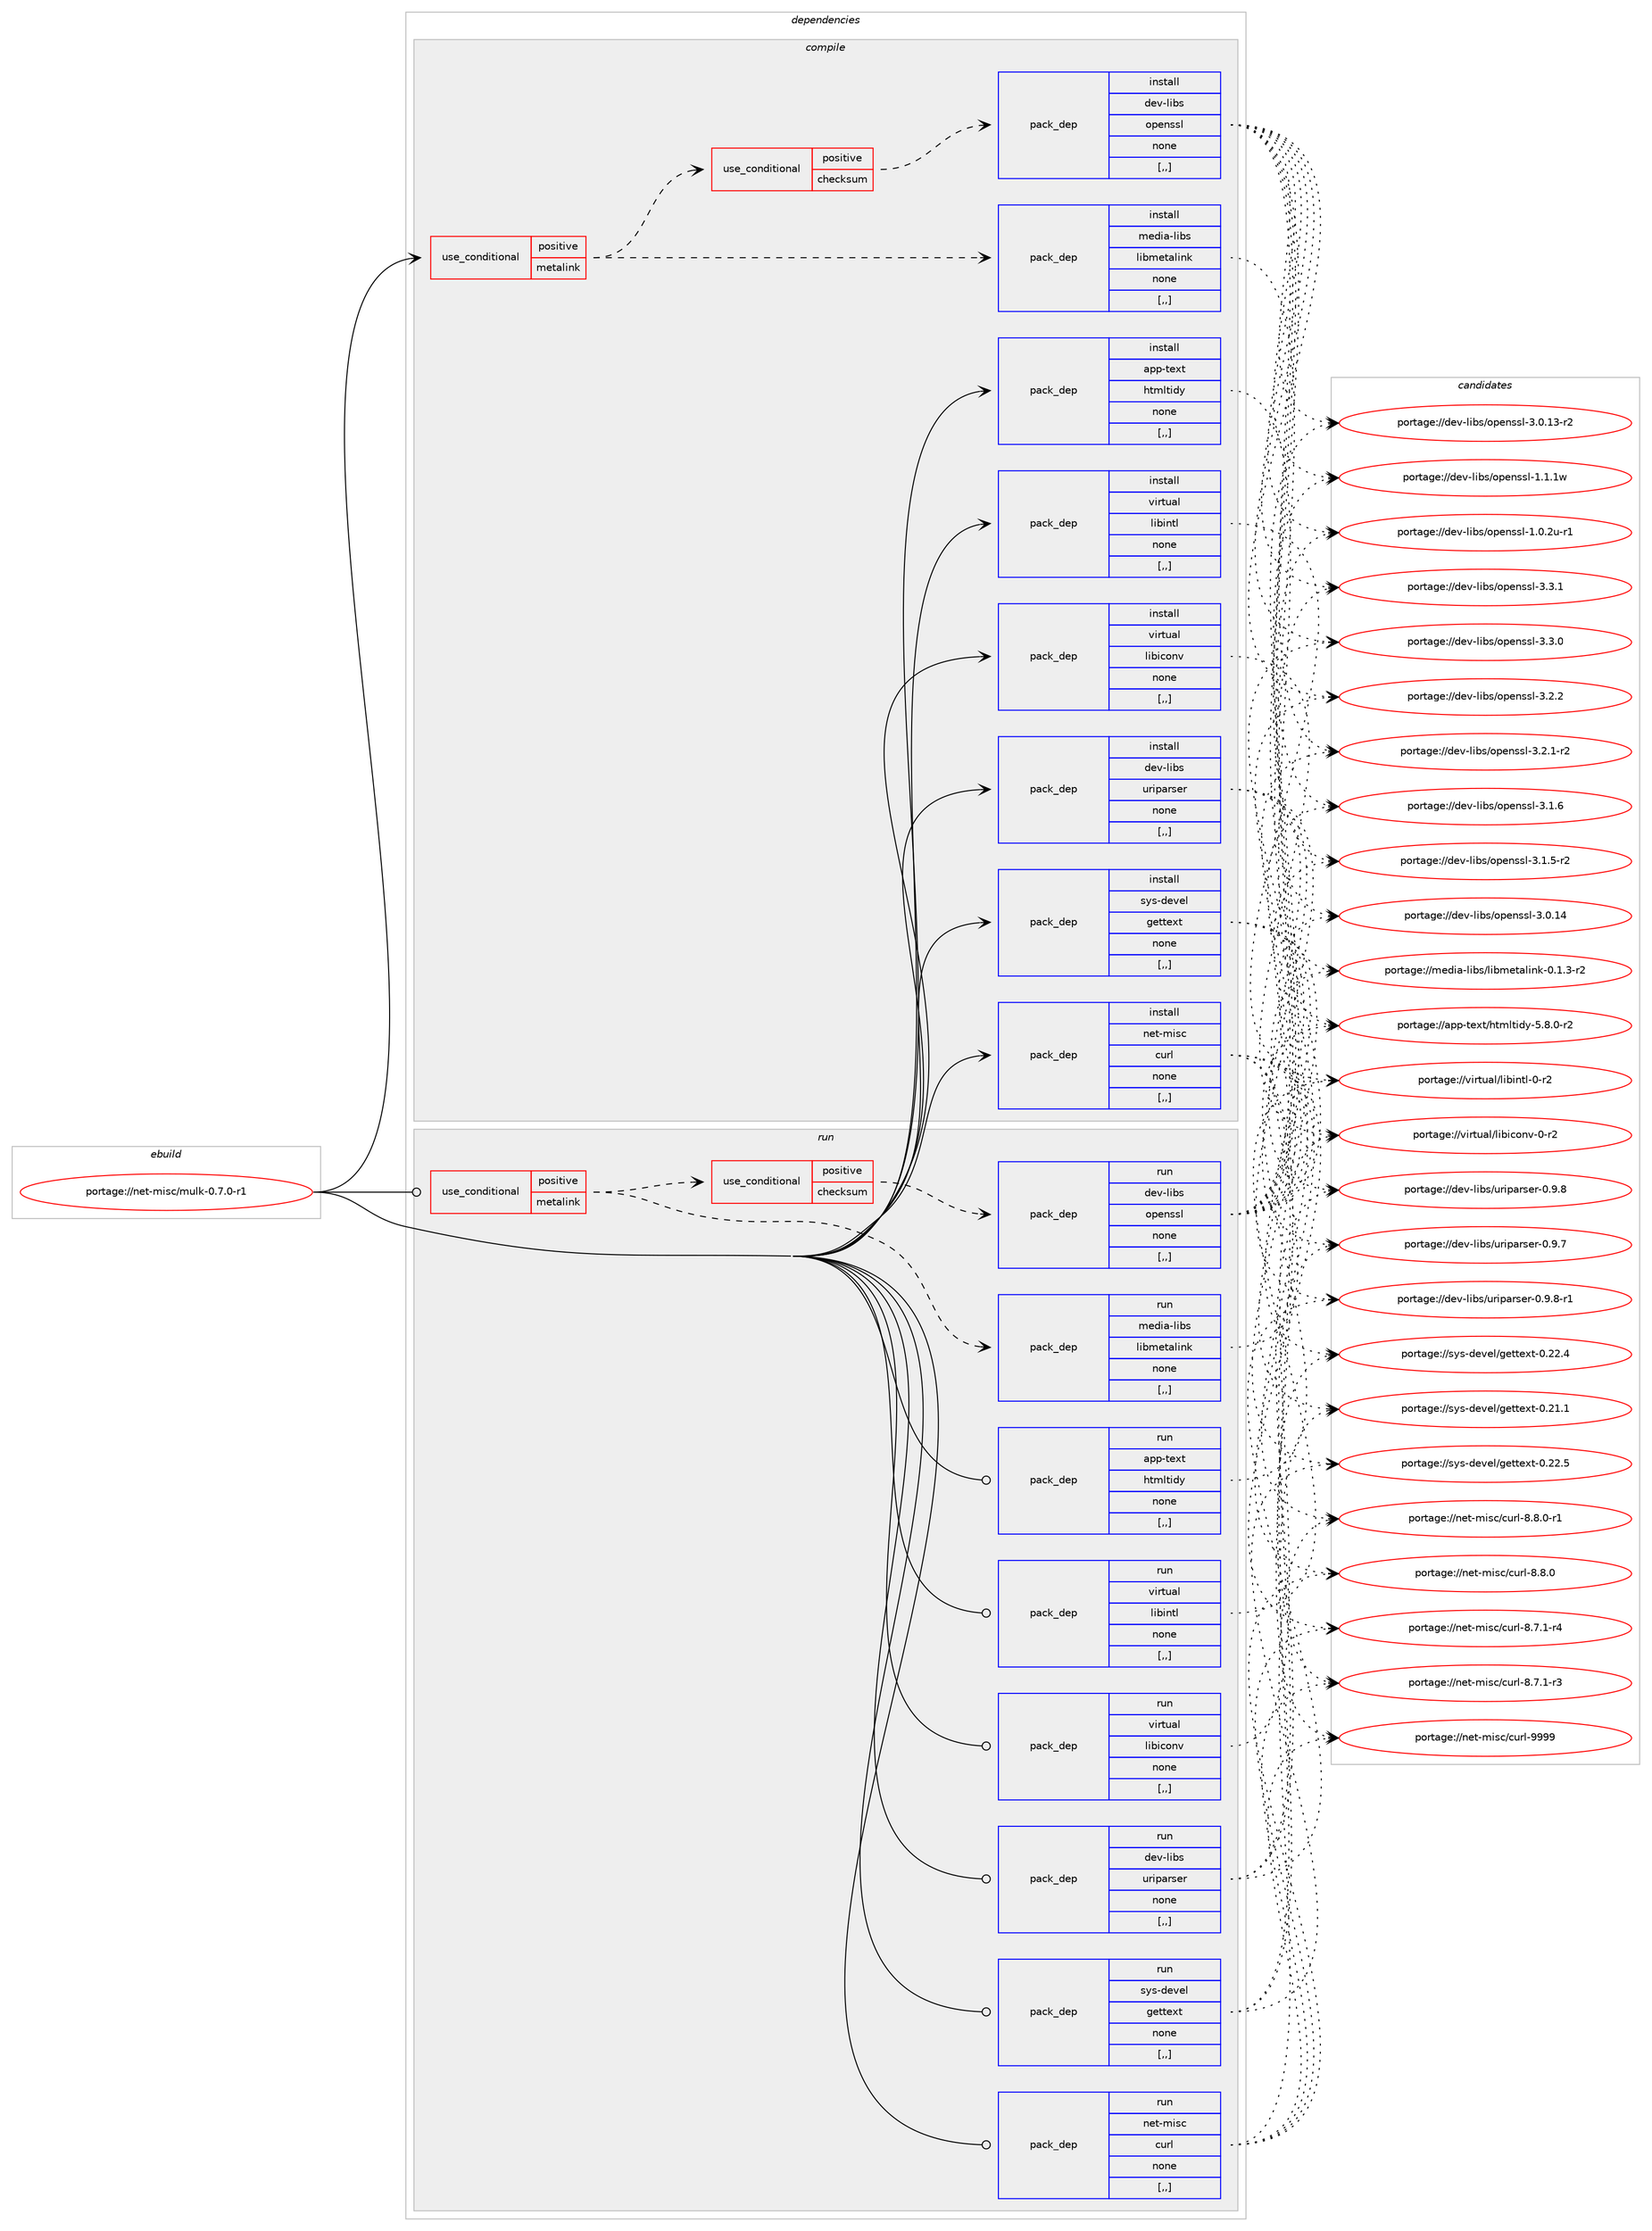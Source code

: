 digraph prolog {

# *************
# Graph options
# *************

newrank=true;
concentrate=true;
compound=true;
graph [rankdir=LR,fontname=Helvetica,fontsize=10,ranksep=1.5];#, ranksep=2.5, nodesep=0.2];
edge  [arrowhead=vee];
node  [fontname=Helvetica,fontsize=10];

# **********
# The ebuild
# **********

subgraph cluster_leftcol {
color=gray;
rank=same;
label=<<i>ebuild</i>>;
id [label="portage://net-misc/mulk-0.7.0-r1", color=red, width=4, href="../net-misc/mulk-0.7.0-r1.svg"];
}

# ****************
# The dependencies
# ****************

subgraph cluster_midcol {
color=gray;
label=<<i>dependencies</i>>;
subgraph cluster_compile {
fillcolor="#eeeeee";
style=filled;
label=<<i>compile</i>>;
subgraph cond97511 {
dependency369962 [label=<<TABLE BORDER="0" CELLBORDER="1" CELLSPACING="0" CELLPADDING="4"><TR><TD ROWSPAN="3" CELLPADDING="10">use_conditional</TD></TR><TR><TD>positive</TD></TR><TR><TD>metalink</TD></TR></TABLE>>, shape=none, color=red];
subgraph pack269780 {
dependency369963 [label=<<TABLE BORDER="0" CELLBORDER="1" CELLSPACING="0" CELLPADDING="4" WIDTH="220"><TR><TD ROWSPAN="6" CELLPADDING="30">pack_dep</TD></TR><TR><TD WIDTH="110">install</TD></TR><TR><TD>media-libs</TD></TR><TR><TD>libmetalink</TD></TR><TR><TD>none</TD></TR><TR><TD>[,,]</TD></TR></TABLE>>, shape=none, color=blue];
}
dependency369962:e -> dependency369963:w [weight=20,style="dashed",arrowhead="vee"];
subgraph cond97512 {
dependency369964 [label=<<TABLE BORDER="0" CELLBORDER="1" CELLSPACING="0" CELLPADDING="4"><TR><TD ROWSPAN="3" CELLPADDING="10">use_conditional</TD></TR><TR><TD>positive</TD></TR><TR><TD>checksum</TD></TR></TABLE>>, shape=none, color=red];
subgraph pack269781 {
dependency369965 [label=<<TABLE BORDER="0" CELLBORDER="1" CELLSPACING="0" CELLPADDING="4" WIDTH="220"><TR><TD ROWSPAN="6" CELLPADDING="30">pack_dep</TD></TR><TR><TD WIDTH="110">install</TD></TR><TR><TD>dev-libs</TD></TR><TR><TD>openssl</TD></TR><TR><TD>none</TD></TR><TR><TD>[,,]</TD></TR></TABLE>>, shape=none, color=blue];
}
dependency369964:e -> dependency369965:w [weight=20,style="dashed",arrowhead="vee"];
}
dependency369962:e -> dependency369964:w [weight=20,style="dashed",arrowhead="vee"];
}
id:e -> dependency369962:w [weight=20,style="solid",arrowhead="vee"];
subgraph pack269782 {
dependency369966 [label=<<TABLE BORDER="0" CELLBORDER="1" CELLSPACING="0" CELLPADDING="4" WIDTH="220"><TR><TD ROWSPAN="6" CELLPADDING="30">pack_dep</TD></TR><TR><TD WIDTH="110">install</TD></TR><TR><TD>app-text</TD></TR><TR><TD>htmltidy</TD></TR><TR><TD>none</TD></TR><TR><TD>[,,]</TD></TR></TABLE>>, shape=none, color=blue];
}
id:e -> dependency369966:w [weight=20,style="solid",arrowhead="vee"];
subgraph pack269783 {
dependency369967 [label=<<TABLE BORDER="0" CELLBORDER="1" CELLSPACING="0" CELLPADDING="4" WIDTH="220"><TR><TD ROWSPAN="6" CELLPADDING="30">pack_dep</TD></TR><TR><TD WIDTH="110">install</TD></TR><TR><TD>dev-libs</TD></TR><TR><TD>uriparser</TD></TR><TR><TD>none</TD></TR><TR><TD>[,,]</TD></TR></TABLE>>, shape=none, color=blue];
}
id:e -> dependency369967:w [weight=20,style="solid",arrowhead="vee"];
subgraph pack269784 {
dependency369968 [label=<<TABLE BORDER="0" CELLBORDER="1" CELLSPACING="0" CELLPADDING="4" WIDTH="220"><TR><TD ROWSPAN="6" CELLPADDING="30">pack_dep</TD></TR><TR><TD WIDTH="110">install</TD></TR><TR><TD>net-misc</TD></TR><TR><TD>curl</TD></TR><TR><TD>none</TD></TR><TR><TD>[,,]</TD></TR></TABLE>>, shape=none, color=blue];
}
id:e -> dependency369968:w [weight=20,style="solid",arrowhead="vee"];
subgraph pack269785 {
dependency369969 [label=<<TABLE BORDER="0" CELLBORDER="1" CELLSPACING="0" CELLPADDING="4" WIDTH="220"><TR><TD ROWSPAN="6" CELLPADDING="30">pack_dep</TD></TR><TR><TD WIDTH="110">install</TD></TR><TR><TD>sys-devel</TD></TR><TR><TD>gettext</TD></TR><TR><TD>none</TD></TR><TR><TD>[,,]</TD></TR></TABLE>>, shape=none, color=blue];
}
id:e -> dependency369969:w [weight=20,style="solid",arrowhead="vee"];
subgraph pack269786 {
dependency369970 [label=<<TABLE BORDER="0" CELLBORDER="1" CELLSPACING="0" CELLPADDING="4" WIDTH="220"><TR><TD ROWSPAN="6" CELLPADDING="30">pack_dep</TD></TR><TR><TD WIDTH="110">install</TD></TR><TR><TD>virtual</TD></TR><TR><TD>libiconv</TD></TR><TR><TD>none</TD></TR><TR><TD>[,,]</TD></TR></TABLE>>, shape=none, color=blue];
}
id:e -> dependency369970:w [weight=20,style="solid",arrowhead="vee"];
subgraph pack269787 {
dependency369971 [label=<<TABLE BORDER="0" CELLBORDER="1" CELLSPACING="0" CELLPADDING="4" WIDTH="220"><TR><TD ROWSPAN="6" CELLPADDING="30">pack_dep</TD></TR><TR><TD WIDTH="110">install</TD></TR><TR><TD>virtual</TD></TR><TR><TD>libintl</TD></TR><TR><TD>none</TD></TR><TR><TD>[,,]</TD></TR></TABLE>>, shape=none, color=blue];
}
id:e -> dependency369971:w [weight=20,style="solid",arrowhead="vee"];
}
subgraph cluster_compileandrun {
fillcolor="#eeeeee";
style=filled;
label=<<i>compile and run</i>>;
}
subgraph cluster_run {
fillcolor="#eeeeee";
style=filled;
label=<<i>run</i>>;
subgraph cond97513 {
dependency369972 [label=<<TABLE BORDER="0" CELLBORDER="1" CELLSPACING="0" CELLPADDING="4"><TR><TD ROWSPAN="3" CELLPADDING="10">use_conditional</TD></TR><TR><TD>positive</TD></TR><TR><TD>metalink</TD></TR></TABLE>>, shape=none, color=red];
subgraph pack269788 {
dependency369973 [label=<<TABLE BORDER="0" CELLBORDER="1" CELLSPACING="0" CELLPADDING="4" WIDTH="220"><TR><TD ROWSPAN="6" CELLPADDING="30">pack_dep</TD></TR><TR><TD WIDTH="110">run</TD></TR><TR><TD>media-libs</TD></TR><TR><TD>libmetalink</TD></TR><TR><TD>none</TD></TR><TR><TD>[,,]</TD></TR></TABLE>>, shape=none, color=blue];
}
dependency369972:e -> dependency369973:w [weight=20,style="dashed",arrowhead="vee"];
subgraph cond97514 {
dependency369974 [label=<<TABLE BORDER="0" CELLBORDER="1" CELLSPACING="0" CELLPADDING="4"><TR><TD ROWSPAN="3" CELLPADDING="10">use_conditional</TD></TR><TR><TD>positive</TD></TR><TR><TD>checksum</TD></TR></TABLE>>, shape=none, color=red];
subgraph pack269789 {
dependency369975 [label=<<TABLE BORDER="0" CELLBORDER="1" CELLSPACING="0" CELLPADDING="4" WIDTH="220"><TR><TD ROWSPAN="6" CELLPADDING="30">pack_dep</TD></TR><TR><TD WIDTH="110">run</TD></TR><TR><TD>dev-libs</TD></TR><TR><TD>openssl</TD></TR><TR><TD>none</TD></TR><TR><TD>[,,]</TD></TR></TABLE>>, shape=none, color=blue];
}
dependency369974:e -> dependency369975:w [weight=20,style="dashed",arrowhead="vee"];
}
dependency369972:e -> dependency369974:w [weight=20,style="dashed",arrowhead="vee"];
}
id:e -> dependency369972:w [weight=20,style="solid",arrowhead="odot"];
subgraph pack269790 {
dependency369976 [label=<<TABLE BORDER="0" CELLBORDER="1" CELLSPACING="0" CELLPADDING="4" WIDTH="220"><TR><TD ROWSPAN="6" CELLPADDING="30">pack_dep</TD></TR><TR><TD WIDTH="110">run</TD></TR><TR><TD>app-text</TD></TR><TR><TD>htmltidy</TD></TR><TR><TD>none</TD></TR><TR><TD>[,,]</TD></TR></TABLE>>, shape=none, color=blue];
}
id:e -> dependency369976:w [weight=20,style="solid",arrowhead="odot"];
subgraph pack269791 {
dependency369977 [label=<<TABLE BORDER="0" CELLBORDER="1" CELLSPACING="0" CELLPADDING="4" WIDTH="220"><TR><TD ROWSPAN="6" CELLPADDING="30">pack_dep</TD></TR><TR><TD WIDTH="110">run</TD></TR><TR><TD>dev-libs</TD></TR><TR><TD>uriparser</TD></TR><TR><TD>none</TD></TR><TR><TD>[,,]</TD></TR></TABLE>>, shape=none, color=blue];
}
id:e -> dependency369977:w [weight=20,style="solid",arrowhead="odot"];
subgraph pack269792 {
dependency369978 [label=<<TABLE BORDER="0" CELLBORDER="1" CELLSPACING="0" CELLPADDING="4" WIDTH="220"><TR><TD ROWSPAN="6" CELLPADDING="30">pack_dep</TD></TR><TR><TD WIDTH="110">run</TD></TR><TR><TD>net-misc</TD></TR><TR><TD>curl</TD></TR><TR><TD>none</TD></TR><TR><TD>[,,]</TD></TR></TABLE>>, shape=none, color=blue];
}
id:e -> dependency369978:w [weight=20,style="solid",arrowhead="odot"];
subgraph pack269793 {
dependency369979 [label=<<TABLE BORDER="0" CELLBORDER="1" CELLSPACING="0" CELLPADDING="4" WIDTH="220"><TR><TD ROWSPAN="6" CELLPADDING="30">pack_dep</TD></TR><TR><TD WIDTH="110">run</TD></TR><TR><TD>sys-devel</TD></TR><TR><TD>gettext</TD></TR><TR><TD>none</TD></TR><TR><TD>[,,]</TD></TR></TABLE>>, shape=none, color=blue];
}
id:e -> dependency369979:w [weight=20,style="solid",arrowhead="odot"];
subgraph pack269794 {
dependency369980 [label=<<TABLE BORDER="0" CELLBORDER="1" CELLSPACING="0" CELLPADDING="4" WIDTH="220"><TR><TD ROWSPAN="6" CELLPADDING="30">pack_dep</TD></TR><TR><TD WIDTH="110">run</TD></TR><TR><TD>virtual</TD></TR><TR><TD>libiconv</TD></TR><TR><TD>none</TD></TR><TR><TD>[,,]</TD></TR></TABLE>>, shape=none, color=blue];
}
id:e -> dependency369980:w [weight=20,style="solid",arrowhead="odot"];
subgraph pack269795 {
dependency369981 [label=<<TABLE BORDER="0" CELLBORDER="1" CELLSPACING="0" CELLPADDING="4" WIDTH="220"><TR><TD ROWSPAN="6" CELLPADDING="30">pack_dep</TD></TR><TR><TD WIDTH="110">run</TD></TR><TR><TD>virtual</TD></TR><TR><TD>libintl</TD></TR><TR><TD>none</TD></TR><TR><TD>[,,]</TD></TR></TABLE>>, shape=none, color=blue];
}
id:e -> dependency369981:w [weight=20,style="solid",arrowhead="odot"];
}
}

# **************
# The candidates
# **************

subgraph cluster_choices {
rank=same;
color=gray;
label=<<i>candidates</i>>;

subgraph choice269780 {
color=black;
nodesep=1;
choice1091011001059745108105981154710810598109101116971081051101074548464946514511450 [label="portage://media-libs/libmetalink-0.1.3-r2", color=red, width=4,href="../media-libs/libmetalink-0.1.3-r2.svg"];
dependency369963:e -> choice1091011001059745108105981154710810598109101116971081051101074548464946514511450:w [style=dotted,weight="100"];
}
subgraph choice269781 {
color=black;
nodesep=1;
choice100101118451081059811547111112101110115115108455146514649 [label="portage://dev-libs/openssl-3.3.1", color=red, width=4,href="../dev-libs/openssl-3.3.1.svg"];
choice100101118451081059811547111112101110115115108455146514648 [label="portage://dev-libs/openssl-3.3.0", color=red, width=4,href="../dev-libs/openssl-3.3.0.svg"];
choice100101118451081059811547111112101110115115108455146504650 [label="portage://dev-libs/openssl-3.2.2", color=red, width=4,href="../dev-libs/openssl-3.2.2.svg"];
choice1001011184510810598115471111121011101151151084551465046494511450 [label="portage://dev-libs/openssl-3.2.1-r2", color=red, width=4,href="../dev-libs/openssl-3.2.1-r2.svg"];
choice100101118451081059811547111112101110115115108455146494654 [label="portage://dev-libs/openssl-3.1.6", color=red, width=4,href="../dev-libs/openssl-3.1.6.svg"];
choice1001011184510810598115471111121011101151151084551464946534511450 [label="portage://dev-libs/openssl-3.1.5-r2", color=red, width=4,href="../dev-libs/openssl-3.1.5-r2.svg"];
choice10010111845108105981154711111210111011511510845514648464952 [label="portage://dev-libs/openssl-3.0.14", color=red, width=4,href="../dev-libs/openssl-3.0.14.svg"];
choice100101118451081059811547111112101110115115108455146484649514511450 [label="portage://dev-libs/openssl-3.0.13-r2", color=red, width=4,href="../dev-libs/openssl-3.0.13-r2.svg"];
choice100101118451081059811547111112101110115115108454946494649119 [label="portage://dev-libs/openssl-1.1.1w", color=red, width=4,href="../dev-libs/openssl-1.1.1w.svg"];
choice1001011184510810598115471111121011101151151084549464846501174511449 [label="portage://dev-libs/openssl-1.0.2u-r1", color=red, width=4,href="../dev-libs/openssl-1.0.2u-r1.svg"];
dependency369965:e -> choice100101118451081059811547111112101110115115108455146514649:w [style=dotted,weight="100"];
dependency369965:e -> choice100101118451081059811547111112101110115115108455146514648:w [style=dotted,weight="100"];
dependency369965:e -> choice100101118451081059811547111112101110115115108455146504650:w [style=dotted,weight="100"];
dependency369965:e -> choice1001011184510810598115471111121011101151151084551465046494511450:w [style=dotted,weight="100"];
dependency369965:e -> choice100101118451081059811547111112101110115115108455146494654:w [style=dotted,weight="100"];
dependency369965:e -> choice1001011184510810598115471111121011101151151084551464946534511450:w [style=dotted,weight="100"];
dependency369965:e -> choice10010111845108105981154711111210111011511510845514648464952:w [style=dotted,weight="100"];
dependency369965:e -> choice100101118451081059811547111112101110115115108455146484649514511450:w [style=dotted,weight="100"];
dependency369965:e -> choice100101118451081059811547111112101110115115108454946494649119:w [style=dotted,weight="100"];
dependency369965:e -> choice1001011184510810598115471111121011101151151084549464846501174511449:w [style=dotted,weight="100"];
}
subgraph choice269782 {
color=black;
nodesep=1;
choice9711211245116101120116471041161091081161051001214553465646484511450 [label="portage://app-text/htmltidy-5.8.0-r2", color=red, width=4,href="../app-text/htmltidy-5.8.0-r2.svg"];
dependency369966:e -> choice9711211245116101120116471041161091081161051001214553465646484511450:w [style=dotted,weight="100"];
}
subgraph choice269783 {
color=black;
nodesep=1;
choice100101118451081059811547117114105112971141151011144548465746564511449 [label="portage://dev-libs/uriparser-0.9.8-r1", color=red, width=4,href="../dev-libs/uriparser-0.9.8-r1.svg"];
choice10010111845108105981154711711410511297114115101114454846574656 [label="portage://dev-libs/uriparser-0.9.8", color=red, width=4,href="../dev-libs/uriparser-0.9.8.svg"];
choice10010111845108105981154711711410511297114115101114454846574655 [label="portage://dev-libs/uriparser-0.9.7", color=red, width=4,href="../dev-libs/uriparser-0.9.7.svg"];
dependency369967:e -> choice100101118451081059811547117114105112971141151011144548465746564511449:w [style=dotted,weight="100"];
dependency369967:e -> choice10010111845108105981154711711410511297114115101114454846574656:w [style=dotted,weight="100"];
dependency369967:e -> choice10010111845108105981154711711410511297114115101114454846574655:w [style=dotted,weight="100"];
}
subgraph choice269784 {
color=black;
nodesep=1;
choice110101116451091051159947991171141084557575757 [label="portage://net-misc/curl-9999", color=red, width=4,href="../net-misc/curl-9999.svg"];
choice110101116451091051159947991171141084556465646484511449 [label="portage://net-misc/curl-8.8.0-r1", color=red, width=4,href="../net-misc/curl-8.8.0-r1.svg"];
choice11010111645109105115994799117114108455646564648 [label="portage://net-misc/curl-8.8.0", color=red, width=4,href="../net-misc/curl-8.8.0.svg"];
choice110101116451091051159947991171141084556465546494511452 [label="portage://net-misc/curl-8.7.1-r4", color=red, width=4,href="../net-misc/curl-8.7.1-r4.svg"];
choice110101116451091051159947991171141084556465546494511451 [label="portage://net-misc/curl-8.7.1-r3", color=red, width=4,href="../net-misc/curl-8.7.1-r3.svg"];
dependency369968:e -> choice110101116451091051159947991171141084557575757:w [style=dotted,weight="100"];
dependency369968:e -> choice110101116451091051159947991171141084556465646484511449:w [style=dotted,weight="100"];
dependency369968:e -> choice11010111645109105115994799117114108455646564648:w [style=dotted,weight="100"];
dependency369968:e -> choice110101116451091051159947991171141084556465546494511452:w [style=dotted,weight="100"];
dependency369968:e -> choice110101116451091051159947991171141084556465546494511451:w [style=dotted,weight="100"];
}
subgraph choice269785 {
color=black;
nodesep=1;
choice115121115451001011181011084710310111611610112011645484650504653 [label="portage://sys-devel/gettext-0.22.5", color=red, width=4,href="../sys-devel/gettext-0.22.5.svg"];
choice115121115451001011181011084710310111611610112011645484650504652 [label="portage://sys-devel/gettext-0.22.4", color=red, width=4,href="../sys-devel/gettext-0.22.4.svg"];
choice115121115451001011181011084710310111611610112011645484650494649 [label="portage://sys-devel/gettext-0.21.1", color=red, width=4,href="../sys-devel/gettext-0.21.1.svg"];
dependency369969:e -> choice115121115451001011181011084710310111611610112011645484650504653:w [style=dotted,weight="100"];
dependency369969:e -> choice115121115451001011181011084710310111611610112011645484650504652:w [style=dotted,weight="100"];
dependency369969:e -> choice115121115451001011181011084710310111611610112011645484650494649:w [style=dotted,weight="100"];
}
subgraph choice269786 {
color=black;
nodesep=1;
choice1181051141161179710847108105981059911111011845484511450 [label="portage://virtual/libiconv-0-r2", color=red, width=4,href="../virtual/libiconv-0-r2.svg"];
dependency369970:e -> choice1181051141161179710847108105981059911111011845484511450:w [style=dotted,weight="100"];
}
subgraph choice269787 {
color=black;
nodesep=1;
choice11810511411611797108471081059810511011610845484511450 [label="portage://virtual/libintl-0-r2", color=red, width=4,href="../virtual/libintl-0-r2.svg"];
dependency369971:e -> choice11810511411611797108471081059810511011610845484511450:w [style=dotted,weight="100"];
}
subgraph choice269788 {
color=black;
nodesep=1;
choice1091011001059745108105981154710810598109101116971081051101074548464946514511450 [label="portage://media-libs/libmetalink-0.1.3-r2", color=red, width=4,href="../media-libs/libmetalink-0.1.3-r2.svg"];
dependency369973:e -> choice1091011001059745108105981154710810598109101116971081051101074548464946514511450:w [style=dotted,weight="100"];
}
subgraph choice269789 {
color=black;
nodesep=1;
choice100101118451081059811547111112101110115115108455146514649 [label="portage://dev-libs/openssl-3.3.1", color=red, width=4,href="../dev-libs/openssl-3.3.1.svg"];
choice100101118451081059811547111112101110115115108455146514648 [label="portage://dev-libs/openssl-3.3.0", color=red, width=4,href="../dev-libs/openssl-3.3.0.svg"];
choice100101118451081059811547111112101110115115108455146504650 [label="portage://dev-libs/openssl-3.2.2", color=red, width=4,href="../dev-libs/openssl-3.2.2.svg"];
choice1001011184510810598115471111121011101151151084551465046494511450 [label="portage://dev-libs/openssl-3.2.1-r2", color=red, width=4,href="../dev-libs/openssl-3.2.1-r2.svg"];
choice100101118451081059811547111112101110115115108455146494654 [label="portage://dev-libs/openssl-3.1.6", color=red, width=4,href="../dev-libs/openssl-3.1.6.svg"];
choice1001011184510810598115471111121011101151151084551464946534511450 [label="portage://dev-libs/openssl-3.1.5-r2", color=red, width=4,href="../dev-libs/openssl-3.1.5-r2.svg"];
choice10010111845108105981154711111210111011511510845514648464952 [label="portage://dev-libs/openssl-3.0.14", color=red, width=4,href="../dev-libs/openssl-3.0.14.svg"];
choice100101118451081059811547111112101110115115108455146484649514511450 [label="portage://dev-libs/openssl-3.0.13-r2", color=red, width=4,href="../dev-libs/openssl-3.0.13-r2.svg"];
choice100101118451081059811547111112101110115115108454946494649119 [label="portage://dev-libs/openssl-1.1.1w", color=red, width=4,href="../dev-libs/openssl-1.1.1w.svg"];
choice1001011184510810598115471111121011101151151084549464846501174511449 [label="portage://dev-libs/openssl-1.0.2u-r1", color=red, width=4,href="../dev-libs/openssl-1.0.2u-r1.svg"];
dependency369975:e -> choice100101118451081059811547111112101110115115108455146514649:w [style=dotted,weight="100"];
dependency369975:e -> choice100101118451081059811547111112101110115115108455146514648:w [style=dotted,weight="100"];
dependency369975:e -> choice100101118451081059811547111112101110115115108455146504650:w [style=dotted,weight="100"];
dependency369975:e -> choice1001011184510810598115471111121011101151151084551465046494511450:w [style=dotted,weight="100"];
dependency369975:e -> choice100101118451081059811547111112101110115115108455146494654:w [style=dotted,weight="100"];
dependency369975:e -> choice1001011184510810598115471111121011101151151084551464946534511450:w [style=dotted,weight="100"];
dependency369975:e -> choice10010111845108105981154711111210111011511510845514648464952:w [style=dotted,weight="100"];
dependency369975:e -> choice100101118451081059811547111112101110115115108455146484649514511450:w [style=dotted,weight="100"];
dependency369975:e -> choice100101118451081059811547111112101110115115108454946494649119:w [style=dotted,weight="100"];
dependency369975:e -> choice1001011184510810598115471111121011101151151084549464846501174511449:w [style=dotted,weight="100"];
}
subgraph choice269790 {
color=black;
nodesep=1;
choice9711211245116101120116471041161091081161051001214553465646484511450 [label="portage://app-text/htmltidy-5.8.0-r2", color=red, width=4,href="../app-text/htmltidy-5.8.0-r2.svg"];
dependency369976:e -> choice9711211245116101120116471041161091081161051001214553465646484511450:w [style=dotted,weight="100"];
}
subgraph choice269791 {
color=black;
nodesep=1;
choice100101118451081059811547117114105112971141151011144548465746564511449 [label="portage://dev-libs/uriparser-0.9.8-r1", color=red, width=4,href="../dev-libs/uriparser-0.9.8-r1.svg"];
choice10010111845108105981154711711410511297114115101114454846574656 [label="portage://dev-libs/uriparser-0.9.8", color=red, width=4,href="../dev-libs/uriparser-0.9.8.svg"];
choice10010111845108105981154711711410511297114115101114454846574655 [label="portage://dev-libs/uriparser-0.9.7", color=red, width=4,href="../dev-libs/uriparser-0.9.7.svg"];
dependency369977:e -> choice100101118451081059811547117114105112971141151011144548465746564511449:w [style=dotted,weight="100"];
dependency369977:e -> choice10010111845108105981154711711410511297114115101114454846574656:w [style=dotted,weight="100"];
dependency369977:e -> choice10010111845108105981154711711410511297114115101114454846574655:w [style=dotted,weight="100"];
}
subgraph choice269792 {
color=black;
nodesep=1;
choice110101116451091051159947991171141084557575757 [label="portage://net-misc/curl-9999", color=red, width=4,href="../net-misc/curl-9999.svg"];
choice110101116451091051159947991171141084556465646484511449 [label="portage://net-misc/curl-8.8.0-r1", color=red, width=4,href="../net-misc/curl-8.8.0-r1.svg"];
choice11010111645109105115994799117114108455646564648 [label="portage://net-misc/curl-8.8.0", color=red, width=4,href="../net-misc/curl-8.8.0.svg"];
choice110101116451091051159947991171141084556465546494511452 [label="portage://net-misc/curl-8.7.1-r4", color=red, width=4,href="../net-misc/curl-8.7.1-r4.svg"];
choice110101116451091051159947991171141084556465546494511451 [label="portage://net-misc/curl-8.7.1-r3", color=red, width=4,href="../net-misc/curl-8.7.1-r3.svg"];
dependency369978:e -> choice110101116451091051159947991171141084557575757:w [style=dotted,weight="100"];
dependency369978:e -> choice110101116451091051159947991171141084556465646484511449:w [style=dotted,weight="100"];
dependency369978:e -> choice11010111645109105115994799117114108455646564648:w [style=dotted,weight="100"];
dependency369978:e -> choice110101116451091051159947991171141084556465546494511452:w [style=dotted,weight="100"];
dependency369978:e -> choice110101116451091051159947991171141084556465546494511451:w [style=dotted,weight="100"];
}
subgraph choice269793 {
color=black;
nodesep=1;
choice115121115451001011181011084710310111611610112011645484650504653 [label="portage://sys-devel/gettext-0.22.5", color=red, width=4,href="../sys-devel/gettext-0.22.5.svg"];
choice115121115451001011181011084710310111611610112011645484650504652 [label="portage://sys-devel/gettext-0.22.4", color=red, width=4,href="../sys-devel/gettext-0.22.4.svg"];
choice115121115451001011181011084710310111611610112011645484650494649 [label="portage://sys-devel/gettext-0.21.1", color=red, width=4,href="../sys-devel/gettext-0.21.1.svg"];
dependency369979:e -> choice115121115451001011181011084710310111611610112011645484650504653:w [style=dotted,weight="100"];
dependency369979:e -> choice115121115451001011181011084710310111611610112011645484650504652:w [style=dotted,weight="100"];
dependency369979:e -> choice115121115451001011181011084710310111611610112011645484650494649:w [style=dotted,weight="100"];
}
subgraph choice269794 {
color=black;
nodesep=1;
choice1181051141161179710847108105981059911111011845484511450 [label="portage://virtual/libiconv-0-r2", color=red, width=4,href="../virtual/libiconv-0-r2.svg"];
dependency369980:e -> choice1181051141161179710847108105981059911111011845484511450:w [style=dotted,weight="100"];
}
subgraph choice269795 {
color=black;
nodesep=1;
choice11810511411611797108471081059810511011610845484511450 [label="portage://virtual/libintl-0-r2", color=red, width=4,href="../virtual/libintl-0-r2.svg"];
dependency369981:e -> choice11810511411611797108471081059810511011610845484511450:w [style=dotted,weight="100"];
}
}

}
